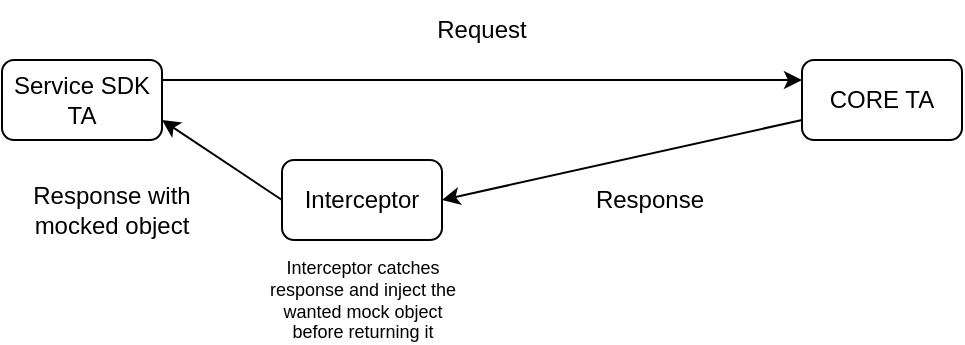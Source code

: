 <mxfile version="20.8.5" type="github">
  <diagram id="wl2DCxEHudBY5uCN74CR" name="Page-1">
    <mxGraphModel dx="819" dy="527" grid="1" gridSize="10" guides="1" tooltips="1" connect="1" arrows="1" fold="1" page="1" pageScale="1" pageWidth="827" pageHeight="1169" math="0" shadow="0">
      <root>
        <mxCell id="0" />
        <mxCell id="1" parent="0" />
        <mxCell id="TRQy9jS9D7n3w-w6WIMg-8" value="Service SDK TA" style="rounded=1;whiteSpace=wrap;html=1;" vertex="1" parent="1">
          <mxGeometry x="120" y="270" width="80" height="40" as="geometry" />
        </mxCell>
        <mxCell id="TRQy9jS9D7n3w-w6WIMg-9" value="CORE TA" style="rounded=1;whiteSpace=wrap;html=1;" vertex="1" parent="1">
          <mxGeometry x="520" y="270" width="80" height="40" as="geometry" />
        </mxCell>
        <mxCell id="TRQy9jS9D7n3w-w6WIMg-10" value="" style="endArrow=classic;html=1;rounded=0;entryX=0;entryY=0.25;entryDx=0;entryDy=0;exitX=1;exitY=0.25;exitDx=0;exitDy=0;" edge="1" parent="1" source="TRQy9jS9D7n3w-w6WIMg-8" target="TRQy9jS9D7n3w-w6WIMg-9">
          <mxGeometry width="50" height="50" relative="1" as="geometry">
            <mxPoint x="390" y="650" as="sourcePoint" />
            <mxPoint x="440" y="600" as="targetPoint" />
          </mxGeometry>
        </mxCell>
        <mxCell id="TRQy9jS9D7n3w-w6WIMg-11" value="" style="endArrow=classic;html=1;rounded=0;entryX=1;entryY=0.5;entryDx=0;entryDy=0;exitX=0;exitY=0.75;exitDx=0;exitDy=0;" edge="1" parent="1" source="TRQy9jS9D7n3w-w6WIMg-9" target="TRQy9jS9D7n3w-w6WIMg-15">
          <mxGeometry width="50" height="50" relative="1" as="geometry">
            <mxPoint x="370" y="460" as="sourcePoint" />
            <mxPoint x="420" y="410" as="targetPoint" />
          </mxGeometry>
        </mxCell>
        <mxCell id="TRQy9jS9D7n3w-w6WIMg-12" value="Request" style="text;html=1;strokeColor=none;fillColor=none;align=center;verticalAlign=middle;whiteSpace=wrap;rounded=0;" vertex="1" parent="1">
          <mxGeometry x="330" y="240" width="60" height="30" as="geometry" />
        </mxCell>
        <mxCell id="TRQy9jS9D7n3w-w6WIMg-13" value="Response" style="text;html=1;strokeColor=none;fillColor=none;align=center;verticalAlign=middle;whiteSpace=wrap;rounded=0;" vertex="1" parent="1">
          <mxGeometry x="414" y="325" width="60" height="30" as="geometry" />
        </mxCell>
        <mxCell id="TRQy9jS9D7n3w-w6WIMg-15" value="Interceptor" style="rounded=1;whiteSpace=wrap;html=1;" vertex="1" parent="1">
          <mxGeometry x="260" y="320" width="80" height="40" as="geometry" />
        </mxCell>
        <mxCell id="TRQy9jS9D7n3w-w6WIMg-18" value="&lt;font style=&quot;font-size: 9px;&quot;&gt;Interceptor catches response and inject the wanted mock object before returning it&lt;/font&gt;" style="text;html=1;strokeColor=none;fillColor=none;align=center;verticalAlign=middle;whiteSpace=wrap;rounded=0;fontSize=4;strokeWidth=5;" vertex="1" parent="1">
          <mxGeometry x="247.5" y="370" width="105" height="40" as="geometry" />
        </mxCell>
        <mxCell id="TRQy9jS9D7n3w-w6WIMg-19" value="" style="endArrow=classic;html=1;rounded=0;entryX=1;entryY=0.75;entryDx=0;entryDy=0;exitX=0;exitY=0.5;exitDx=0;exitDy=0;" edge="1" parent="1" source="TRQy9jS9D7n3w-w6WIMg-15" target="TRQy9jS9D7n3w-w6WIMg-8">
          <mxGeometry width="50" height="50" relative="1" as="geometry">
            <mxPoint x="530" y="310" as="sourcePoint" />
            <mxPoint x="350" y="350" as="targetPoint" />
          </mxGeometry>
        </mxCell>
        <mxCell id="TRQy9jS9D7n3w-w6WIMg-20" value="Response with mocked object" style="text;html=1;strokeColor=none;fillColor=none;align=center;verticalAlign=middle;whiteSpace=wrap;rounded=0;" vertex="1" parent="1">
          <mxGeometry x="120" y="330" width="110" height="30" as="geometry" />
        </mxCell>
      </root>
    </mxGraphModel>
  </diagram>
</mxfile>
